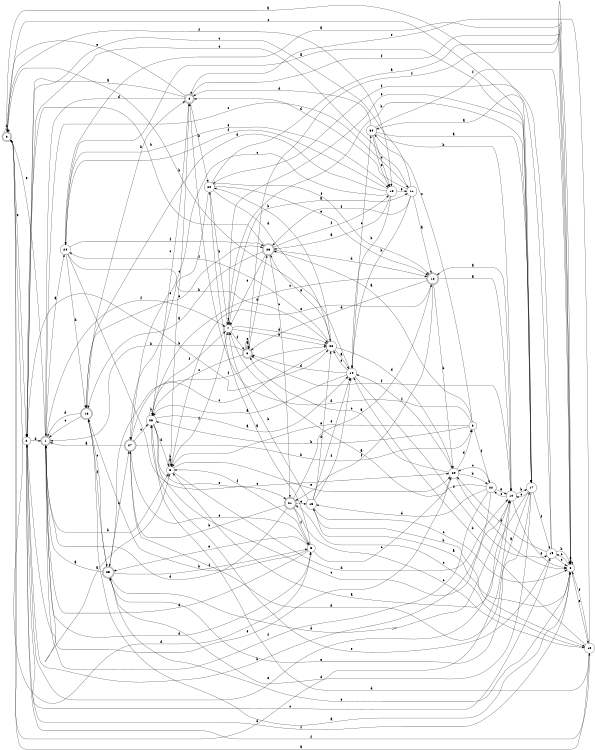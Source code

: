 digraph n25_5 {
__start0 [label="" shape="none"];

rankdir=LR;
size="8,5";

s0 [style="rounded,filled", color="black", fillcolor="white" shape="doublecircle", label="0"];
s1 [style="rounded,filled", color="black", fillcolor="white" shape="doublecircle", label="1"];
s2 [style="filled", color="black", fillcolor="white" shape="circle", label="2"];
s3 [style="filled", color="black", fillcolor="white" shape="circle", label="3"];
s4 [style="rounded,filled", color="black", fillcolor="white" shape="doublecircle", label="4"];
s5 [style="filled", color="black", fillcolor="white" shape="circle", label="5"];
s6 [style="rounded,filled", color="black", fillcolor="white" shape="doublecircle", label="6"];
s7 [style="filled", color="black", fillcolor="white" shape="circle", label="7"];
s8 [style="filled", color="black", fillcolor="white" shape="circle", label="8"];
s9 [style="filled", color="black", fillcolor="white" shape="circle", label="9"];
s10 [style="filled", color="black", fillcolor="white" shape="circle", label="10"];
s11 [style="filled", color="black", fillcolor="white" shape="circle", label="11"];
s12 [style="rounded,filled", color="black", fillcolor="white" shape="doublecircle", label="12"];
s13 [style="filled", color="black", fillcolor="white" shape="circle", label="13"];
s14 [style="filled", color="black", fillcolor="white" shape="circle", label="14"];
s15 [style="filled", color="black", fillcolor="white" shape="circle", label="15"];
s16 [style="rounded,filled", color="black", fillcolor="white" shape="doublecircle", label="16"];
s17 [style="filled", color="black", fillcolor="white" shape="circle", label="17"];
s18 [style="filled", color="black", fillcolor="white" shape="circle", label="18"];
s19 [style="filled", color="black", fillcolor="white" shape="circle", label="19"];
s20 [style="filled", color="black", fillcolor="white" shape="circle", label="20"];
s21 [style="rounded,filled", color="black", fillcolor="white" shape="doublecircle", label="21"];
s22 [style="filled", color="black", fillcolor="white" shape="circle", label="22"];
s23 [style="rounded,filled", color="black", fillcolor="white" shape="doublecircle", label="23"];
s24 [style="filled", color="black", fillcolor="white" shape="circle", label="24"];
s25 [style="rounded,filled", color="black", fillcolor="white" shape="doublecircle", label="25"];
s26 [style="filled", color="black", fillcolor="white" shape="circle", label="26"];
s27 [style="rounded,filled", color="black", fillcolor="white" shape="doublecircle", label="27"];
s28 [style="filled", color="black", fillcolor="white" shape="circle", label="28"];
s29 [style="filled", color="black", fillcolor="white" shape="circle", label="29"];
s30 [style="filled", color="black", fillcolor="white" shape="circle", label="30"];
s0 -> s17 [label="a"];
s0 -> s0 [label="b"];
s0 -> s17 [label="c"];
s0 -> s5 [label="d"];
s0 -> s2 [label="e"];
s0 -> s18 [label="f"];
s1 -> s24 [label="a"];
s1 -> s3 [label="b"];
s1 -> s11 [label="c"];
s1 -> s5 [label="d"];
s1 -> s0 [label="e"];
s1 -> s7 [label="f"];
s2 -> s3 [label="a"];
s2 -> s26 [label="b"];
s2 -> s19 [label="c"];
s2 -> s1 [label="d"];
s2 -> s10 [label="e"];
s2 -> s13 [label="f"];
s3 -> s3 [label="a"];
s3 -> s3 [label="b"];
s3 -> s4 [label="c"];
s3 -> s10 [label="d"];
s3 -> s29 [label="e"];
s3 -> s7 [label="f"];
s4 -> s2 [label="a"];
s4 -> s20 [label="b"];
s4 -> s28 [label="c"];
s4 -> s1 [label="d"];
s4 -> s0 [label="e"];
s4 -> s8 [label="f"];
s5 -> s20 [label="a"];
s5 -> s16 [label="b"];
s5 -> s29 [label="c"];
s5 -> s1 [label="d"];
s5 -> s25 [label="e"];
s5 -> s3 [label="f"];
s6 -> s6 [label="a"];
s6 -> s1 [label="b"];
s6 -> s28 [label="c"];
s6 -> s23 [label="d"];
s6 -> s6 [label="e"];
s6 -> s8 [label="f"];
s7 -> s11 [label="a"];
s7 -> s26 [label="b"];
s7 -> s7 [label="c"];
s7 -> s26 [label="d"];
s7 -> s17 [label="e"];
s7 -> s6 [label="f"];
s8 -> s24 [label="a"];
s8 -> s15 [label="b"];
s8 -> s19 [label="c"];
s8 -> s8 [label="d"];
s8 -> s13 [label="e"];
s8 -> s2 [label="f"];
s9 -> s23 [label="a"];
s9 -> s28 [label="b"];
s9 -> s30 [label="c"];
s9 -> s4 [label="d"];
s9 -> s3 [label="e"];
s9 -> s22 [label="f"];
s10 -> s12 [label="a"];
s10 -> s17 [label="b"];
s10 -> s22 [label="c"];
s10 -> s0 [label="d"];
s10 -> s8 [label="e"];
s10 -> s6 [label="f"];
s11 -> s12 [label="a"];
s11 -> s14 [label="b"];
s11 -> s2 [label="c"];
s11 -> s4 [label="d"];
s11 -> s2 [label="e"];
s11 -> s23 [label="f"];
s12 -> s10 [label="a"];
s12 -> s29 [label="b"];
s12 -> s28 [label="c"];
s12 -> s6 [label="d"];
s12 -> s3 [label="e"];
s12 -> s21 [label="f"];
s13 -> s0 [label="a"];
s13 -> s14 [label="b"];
s13 -> s21 [label="c"];
s13 -> s28 [label="d"];
s13 -> s4 [label="e"];
s13 -> s8 [label="f"];
s14 -> s28 [label="a"];
s14 -> s0 [label="b"];
s14 -> s30 [label="c"];
s14 -> s6 [label="d"];
s14 -> s26 [label="e"];
s14 -> s19 [label="f"];
s15 -> s13 [label="a"];
s15 -> s7 [label="b"];
s15 -> s8 [label="c"];
s15 -> s26 [label="d"];
s15 -> s14 [label="e"];
s15 -> s14 [label="f"];
s16 -> s8 [label="a"];
s16 -> s4 [label="b"];
s16 -> s1 [label="c"];
s16 -> s1 [label="d"];
s16 -> s23 [label="e"];
s16 -> s25 [label="f"];
s17 -> s3 [label="a"];
s17 -> s7 [label="b"];
s17 -> s10 [label="c"];
s17 -> s25 [label="d"];
s17 -> s25 [label="e"];
s17 -> s19 [label="f"];
s18 -> s23 [label="a"];
s18 -> s14 [label="b"];
s18 -> s27 [label="c"];
s18 -> s16 [label="d"];
s18 -> s11 [label="e"];
s18 -> s24 [label="f"];
s19 -> s30 [label="a"];
s19 -> s8 [label="b"];
s19 -> s8 [label="c"];
s19 -> s29 [label="d"];
s19 -> s28 [label="e"];
s19 -> s20 [label="f"];
s20 -> s8 [label="a"];
s20 -> s7 [label="b"];
s20 -> s27 [label="c"];
s20 -> s26 [label="d"];
s20 -> s12 [label="e"];
s20 -> s12 [label="f"];
s21 -> s12 [label="a"];
s21 -> s27 [label="b"];
s21 -> s13 [label="c"];
s21 -> s1 [label="d"];
s21 -> s15 [label="e"];
s21 -> s5 [label="f"];
s22 -> s7 [label="a"];
s22 -> s2 [label="b"];
s22 -> s29 [label="c"];
s22 -> s15 [label="d"];
s22 -> s10 [label="e"];
s22 -> s1 [label="f"];
s23 -> s16 [label="a"];
s23 -> s2 [label="b"];
s23 -> s21 [label="c"];
s23 -> s12 [label="d"];
s23 -> s7 [label="e"];
s23 -> s18 [label="f"];
s24 -> s17 [label="a"];
s24 -> s26 [label="b"];
s24 -> s29 [label="c"];
s24 -> s16 [label="d"];
s24 -> s18 [label="e"];
s24 -> s23 [label="f"];
s25 -> s1 [label="a"];
s25 -> s27 [label="b"];
s25 -> s16 [label="c"];
s25 -> s10 [label="d"];
s25 -> s8 [label="e"];
s25 -> s5 [label="f"];
s26 -> s14 [label="a"];
s26 -> s20 [label="b"];
s26 -> s25 [label="c"];
s26 -> s29 [label="d"];
s26 -> s23 [label="e"];
s26 -> s24 [label="f"];
s27 -> s1 [label="a"];
s27 -> s9 [label="b"];
s27 -> s28 [label="c"];
s27 -> s17 [label="d"];
s27 -> s5 [label="e"];
s27 -> s26 [label="f"];
s28 -> s14 [label="a"];
s28 -> s28 [label="b"];
s28 -> s10 [label="c"];
s28 -> s3 [label="d"];
s28 -> s21 [label="e"];
s28 -> s7 [label="f"];
s29 -> s8 [label="a"];
s29 -> s22 [label="b"];
s29 -> s6 [label="c"];
s29 -> s9 [label="d"];
s29 -> s1 [label="e"];
s29 -> s14 [label="f"];
s30 -> s17 [label="a"];
s30 -> s10 [label="b"];
s30 -> s18 [label="c"];
s30 -> s4 [label="d"];
s30 -> s18 [label="e"];
s30 -> s8 [label="f"];

}